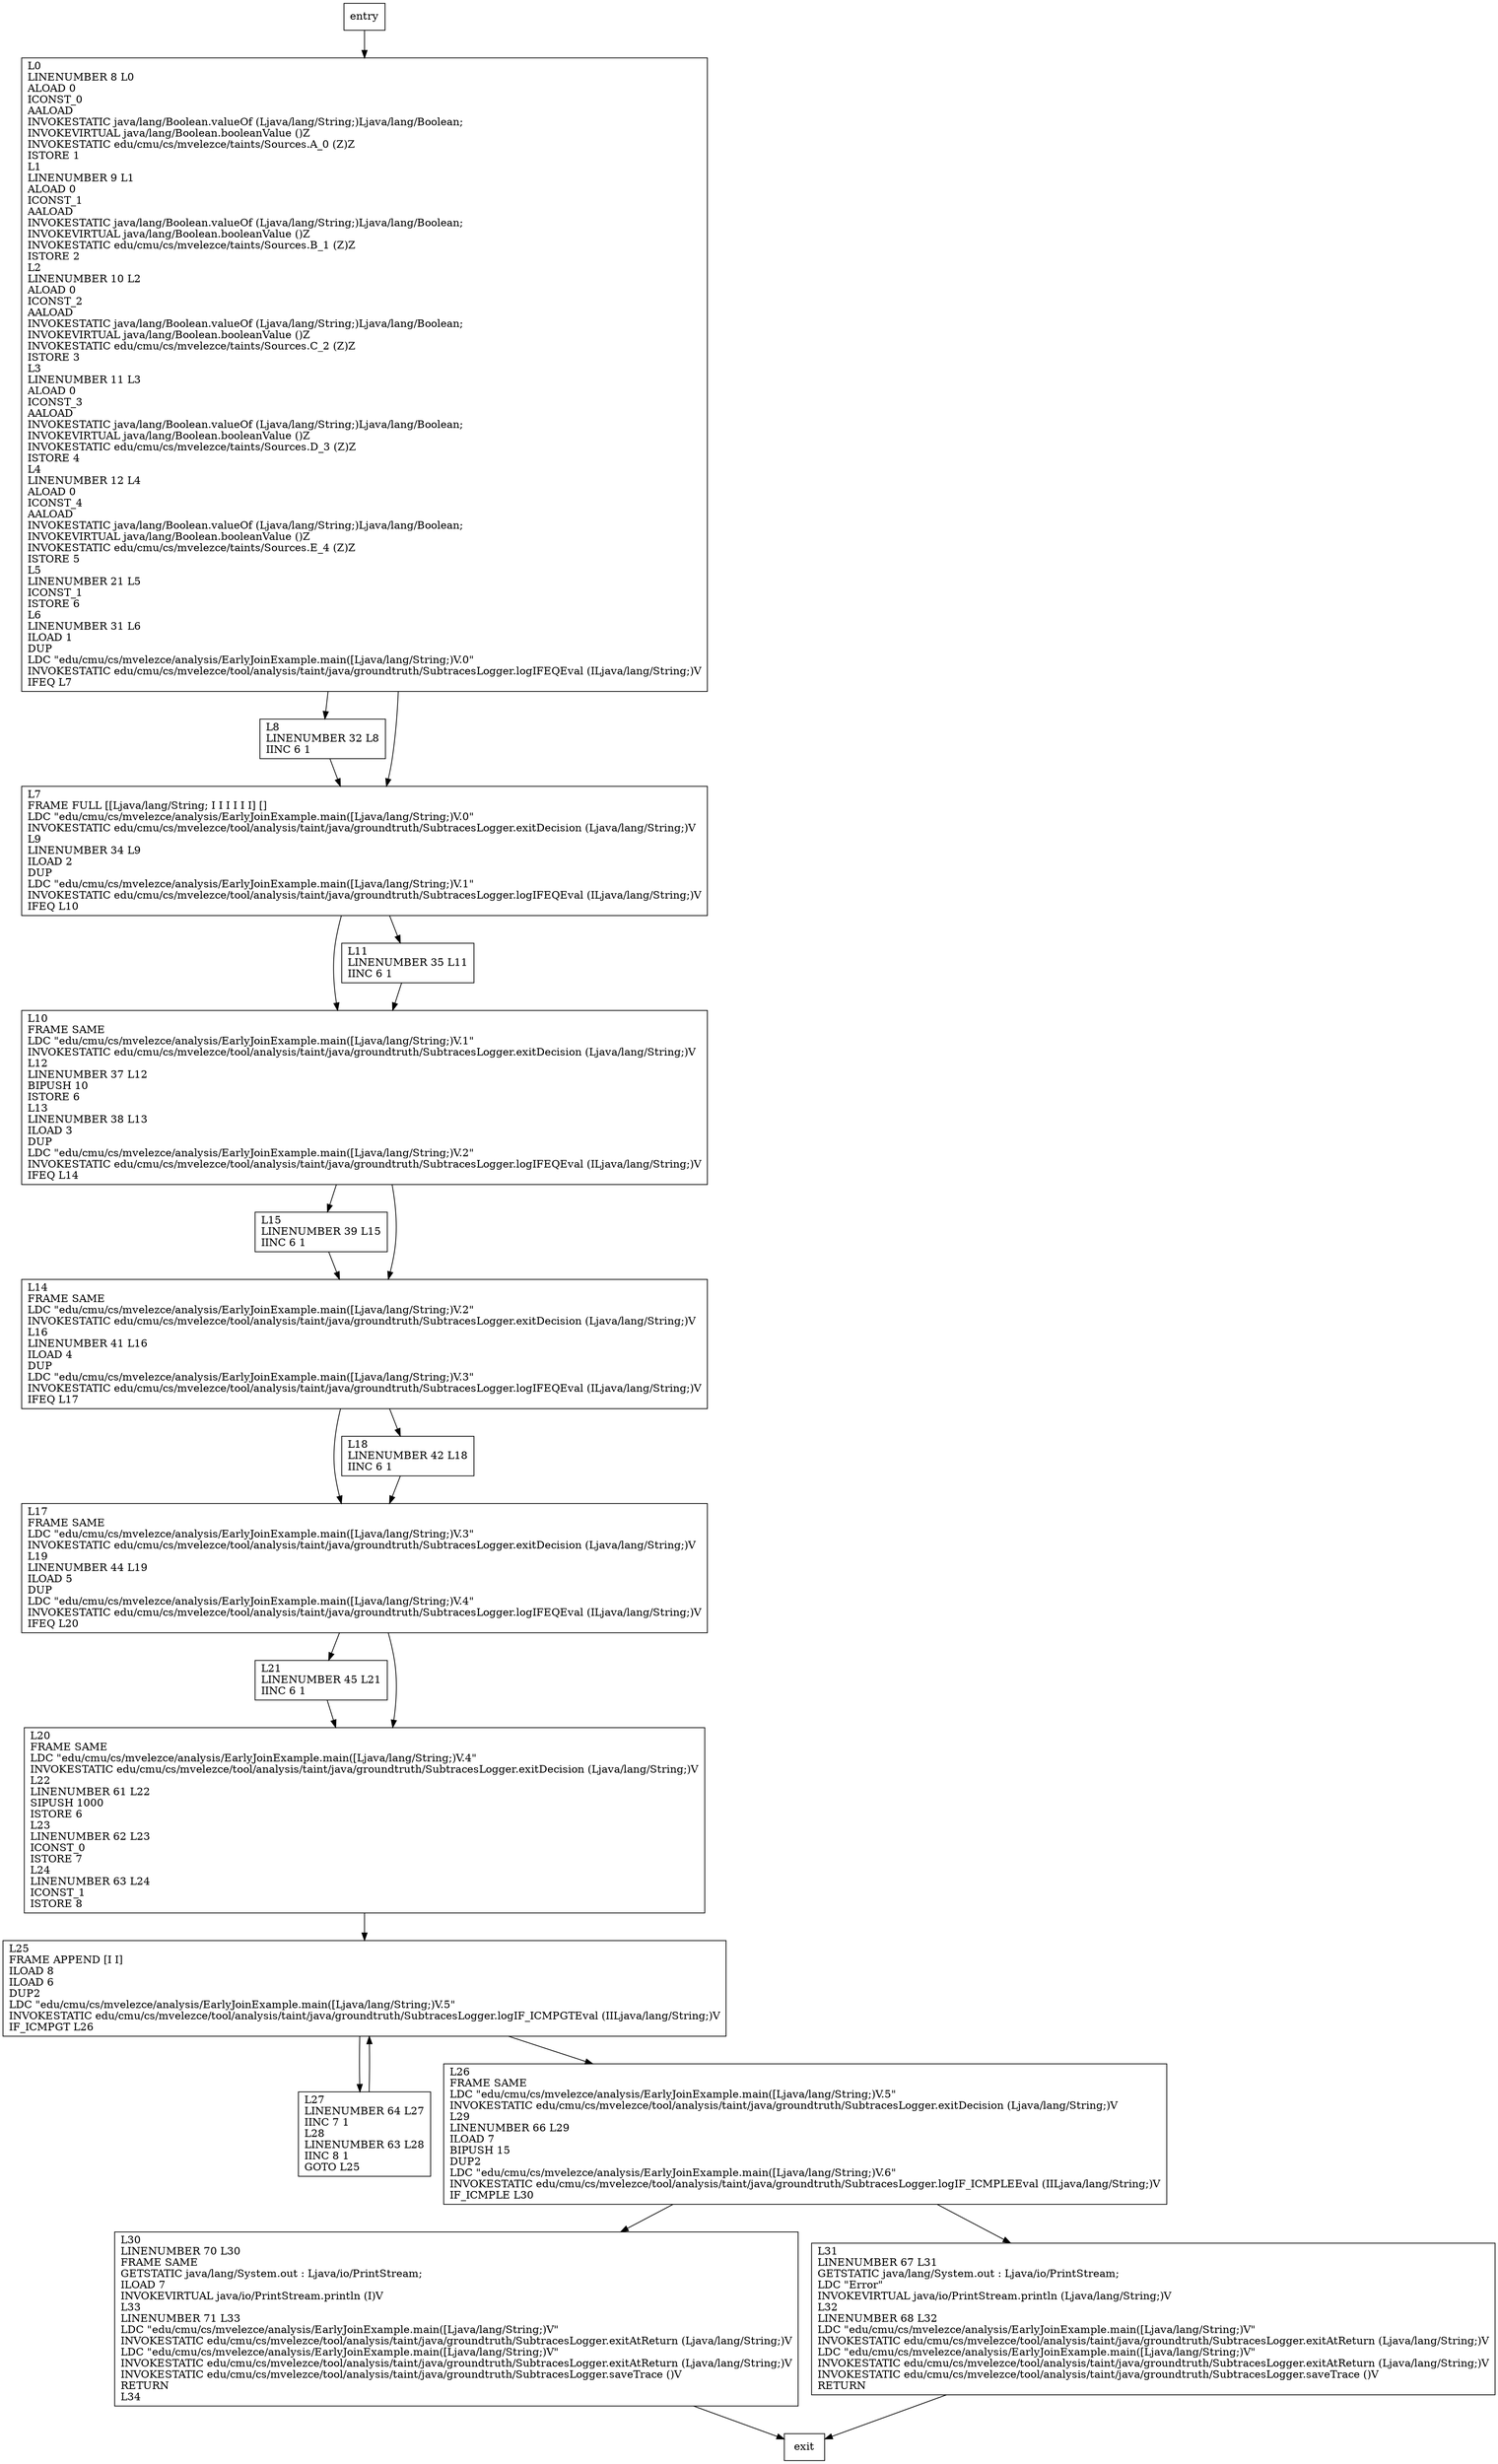 digraph main {
node [shape=record];
665829140 [label="L21\lLINENUMBER 45 L21\lIINC 6 1\l"];
583593544 [label="L27\lLINENUMBER 64 L27\lIINC 7 1\lL28\lLINENUMBER 63 L28\lIINC 8 1\lGOTO L25\l"];
422619140 [label="L10\lFRAME SAME\lLDC \"edu/cmu/cs/mvelezce/analysis/EarlyJoinExample.main([Ljava/lang/String;)V.1\"\lINVOKESTATIC edu/cmu/cs/mvelezce/tool/analysis/taint/java/groundtruth/SubtracesLogger.exitDecision (Ljava/lang/String;)V\lL12\lLINENUMBER 37 L12\lBIPUSH 10\lISTORE 6\lL13\lLINENUMBER 38 L13\lILOAD 3\lDUP\lLDC \"edu/cmu/cs/mvelezce/analysis/EarlyJoinExample.main([Ljava/lang/String;)V.2\"\lINVOKESTATIC edu/cmu/cs/mvelezce/tool/analysis/taint/java/groundtruth/SubtracesLogger.logIFEQEval (ILjava/lang/String;)V\lIFEQ L14\l"];
133775180 [label="L15\lLINENUMBER 39 L15\lIINC 6 1\l"];
2116797172 [label="L0\lLINENUMBER 8 L0\lALOAD 0\lICONST_0\lAALOAD\lINVOKESTATIC java/lang/Boolean.valueOf (Ljava/lang/String;)Ljava/lang/Boolean;\lINVOKEVIRTUAL java/lang/Boolean.booleanValue ()Z\lINVOKESTATIC edu/cmu/cs/mvelezce/taints/Sources.A_0 (Z)Z\lISTORE 1\lL1\lLINENUMBER 9 L1\lALOAD 0\lICONST_1\lAALOAD\lINVOKESTATIC java/lang/Boolean.valueOf (Ljava/lang/String;)Ljava/lang/Boolean;\lINVOKEVIRTUAL java/lang/Boolean.booleanValue ()Z\lINVOKESTATIC edu/cmu/cs/mvelezce/taints/Sources.B_1 (Z)Z\lISTORE 2\lL2\lLINENUMBER 10 L2\lALOAD 0\lICONST_2\lAALOAD\lINVOKESTATIC java/lang/Boolean.valueOf (Ljava/lang/String;)Ljava/lang/Boolean;\lINVOKEVIRTUAL java/lang/Boolean.booleanValue ()Z\lINVOKESTATIC edu/cmu/cs/mvelezce/taints/Sources.C_2 (Z)Z\lISTORE 3\lL3\lLINENUMBER 11 L3\lALOAD 0\lICONST_3\lAALOAD\lINVOKESTATIC java/lang/Boolean.valueOf (Ljava/lang/String;)Ljava/lang/Boolean;\lINVOKEVIRTUAL java/lang/Boolean.booleanValue ()Z\lINVOKESTATIC edu/cmu/cs/mvelezce/taints/Sources.D_3 (Z)Z\lISTORE 4\lL4\lLINENUMBER 12 L4\lALOAD 0\lICONST_4\lAALOAD\lINVOKESTATIC java/lang/Boolean.valueOf (Ljava/lang/String;)Ljava/lang/Boolean;\lINVOKEVIRTUAL java/lang/Boolean.booleanValue ()Z\lINVOKESTATIC edu/cmu/cs/mvelezce/taints/Sources.E_4 (Z)Z\lISTORE 5\lL5\lLINENUMBER 21 L5\lICONST_1\lISTORE 6\lL6\lLINENUMBER 31 L6\lILOAD 1\lDUP\lLDC \"edu/cmu/cs/mvelezce/analysis/EarlyJoinExample.main([Ljava/lang/String;)V.0\"\lINVOKESTATIC edu/cmu/cs/mvelezce/tool/analysis/taint/java/groundtruth/SubtracesLogger.logIFEQEval (ILjava/lang/String;)V\lIFEQ L7\l"];
1991201238 [label="L8\lLINENUMBER 32 L8\lIINC 6 1\l"];
967631271 [label="L11\lLINENUMBER 35 L11\lIINC 6 1\l"];
2017833498 [label="L30\lLINENUMBER 70 L30\lFRAME SAME\lGETSTATIC java/lang/System.out : Ljava/io/PrintStream;\lILOAD 7\lINVOKEVIRTUAL java/io/PrintStream.println (I)V\lL33\lLINENUMBER 71 L33\lLDC \"edu/cmu/cs/mvelezce/analysis/EarlyJoinExample.main([Ljava/lang/String;)V\"\lINVOKESTATIC edu/cmu/cs/mvelezce/tool/analysis/taint/java/groundtruth/SubtracesLogger.exitAtReturn (Ljava/lang/String;)V\lLDC \"edu/cmu/cs/mvelezce/analysis/EarlyJoinExample.main([Ljava/lang/String;)V\"\lINVOKESTATIC edu/cmu/cs/mvelezce/tool/analysis/taint/java/groundtruth/SubtracesLogger.exitAtReturn (Ljava/lang/String;)V\lINVOKESTATIC edu/cmu/cs/mvelezce/tool/analysis/taint/java/groundtruth/SubtracesLogger.saveTrace ()V\lRETURN\lL34\l"];
1501976525 [label="L17\lFRAME SAME\lLDC \"edu/cmu/cs/mvelezce/analysis/EarlyJoinExample.main([Ljava/lang/String;)V.3\"\lINVOKESTATIC edu/cmu/cs/mvelezce/tool/analysis/taint/java/groundtruth/SubtracesLogger.exitDecision (Ljava/lang/String;)V\lL19\lLINENUMBER 44 L19\lILOAD 5\lDUP\lLDC \"edu/cmu/cs/mvelezce/analysis/EarlyJoinExample.main([Ljava/lang/String;)V.4\"\lINVOKESTATIC edu/cmu/cs/mvelezce/tool/analysis/taint/java/groundtruth/SubtracesLogger.logIFEQEval (ILjava/lang/String;)V\lIFEQ L20\l"];
1545982161 [label="L26\lFRAME SAME\lLDC \"edu/cmu/cs/mvelezce/analysis/EarlyJoinExample.main([Ljava/lang/String;)V.5\"\lINVOKESTATIC edu/cmu/cs/mvelezce/tool/analysis/taint/java/groundtruth/SubtracesLogger.exitDecision (Ljava/lang/String;)V\lL29\lLINENUMBER 66 L29\lILOAD 7\lBIPUSH 15\lDUP2\lLDC \"edu/cmu/cs/mvelezce/analysis/EarlyJoinExample.main([Ljava/lang/String;)V.6\"\lINVOKESTATIC edu/cmu/cs/mvelezce/tool/analysis/taint/java/groundtruth/SubtracesLogger.logIF_ICMPLEEval (IILjava/lang/String;)V\lIF_ICMPLE L30\l"];
1776483899 [label="L20\lFRAME SAME\lLDC \"edu/cmu/cs/mvelezce/analysis/EarlyJoinExample.main([Ljava/lang/String;)V.4\"\lINVOKESTATIC edu/cmu/cs/mvelezce/tool/analysis/taint/java/groundtruth/SubtracesLogger.exitDecision (Ljava/lang/String;)V\lL22\lLINENUMBER 61 L22\lSIPUSH 1000\lISTORE 6\lL23\lLINENUMBER 62 L23\lICONST_0\lISTORE 7\lL24\lLINENUMBER 63 L24\lICONST_1\lISTORE 8\l"];
198503937 [label="L14\lFRAME SAME\lLDC \"edu/cmu/cs/mvelezce/analysis/EarlyJoinExample.main([Ljava/lang/String;)V.2\"\lINVOKESTATIC edu/cmu/cs/mvelezce/tool/analysis/taint/java/groundtruth/SubtracesLogger.exitDecision (Ljava/lang/String;)V\lL16\lLINENUMBER 41 L16\lILOAD 4\lDUP\lLDC \"edu/cmu/cs/mvelezce/analysis/EarlyJoinExample.main([Ljava/lang/String;)V.3\"\lINVOKESTATIC edu/cmu/cs/mvelezce/tool/analysis/taint/java/groundtruth/SubtracesLogger.logIFEQEval (ILjava/lang/String;)V\lIFEQ L17\l"];
1743696656 [label="L7\lFRAME FULL [[Ljava/lang/String; I I I I I I] []\lLDC \"edu/cmu/cs/mvelezce/analysis/EarlyJoinExample.main([Ljava/lang/String;)V.0\"\lINVOKESTATIC edu/cmu/cs/mvelezce/tool/analysis/taint/java/groundtruth/SubtracesLogger.exitDecision (Ljava/lang/String;)V\lL9\lLINENUMBER 34 L9\lILOAD 2\lDUP\lLDC \"edu/cmu/cs/mvelezce/analysis/EarlyJoinExample.main([Ljava/lang/String;)V.1\"\lINVOKESTATIC edu/cmu/cs/mvelezce/tool/analysis/taint/java/groundtruth/SubtracesLogger.logIFEQEval (ILjava/lang/String;)V\lIFEQ L10\l"];
1374688565 [label="L31\lLINENUMBER 67 L31\lGETSTATIC java/lang/System.out : Ljava/io/PrintStream;\lLDC \"Error\"\lINVOKEVIRTUAL java/io/PrintStream.println (Ljava/lang/String;)V\lL32\lLINENUMBER 68 L32\lLDC \"edu/cmu/cs/mvelezce/analysis/EarlyJoinExample.main([Ljava/lang/String;)V\"\lINVOKESTATIC edu/cmu/cs/mvelezce/tool/analysis/taint/java/groundtruth/SubtracesLogger.exitAtReturn (Ljava/lang/String;)V\lLDC \"edu/cmu/cs/mvelezce/analysis/EarlyJoinExample.main([Ljava/lang/String;)V\"\lINVOKESTATIC edu/cmu/cs/mvelezce/tool/analysis/taint/java/groundtruth/SubtracesLogger.exitAtReturn (Ljava/lang/String;)V\lINVOKESTATIC edu/cmu/cs/mvelezce/tool/analysis/taint/java/groundtruth/SubtracesLogger.saveTrace ()V\lRETURN\l"];
1291627539 [label="L25\lFRAME APPEND [I I]\lILOAD 8\lILOAD 6\lDUP2\lLDC \"edu/cmu/cs/mvelezce/analysis/EarlyJoinExample.main([Ljava/lang/String;)V.5\"\lINVOKESTATIC edu/cmu/cs/mvelezce/tool/analysis/taint/java/groundtruth/SubtracesLogger.logIF_ICMPGTEval (IILjava/lang/String;)V\lIF_ICMPGT L26\l"];
1164616817 [label="L18\lLINENUMBER 42 L18\lIINC 6 1\l"];
entry;
exit;
665829140 -> 1776483899;
583593544 -> 1291627539;
422619140 -> 198503937;
422619140 -> 133775180;
133775180 -> 198503937;
2116797172 -> 1743696656;
2116797172 -> 1991201238;
1991201238 -> 1743696656;
967631271 -> 422619140;
2017833498 -> exit;
1501976525 -> 665829140;
1501976525 -> 1776483899;
1545982161 -> 1374688565;
1545982161 -> 2017833498;
entry -> 2116797172;
1776483899 -> 1291627539;
198503937 -> 1501976525;
198503937 -> 1164616817;
1743696656 -> 422619140;
1743696656 -> 967631271;
1374688565 -> exit;
1291627539 -> 583593544;
1291627539 -> 1545982161;
1164616817 -> 1501976525;
}
